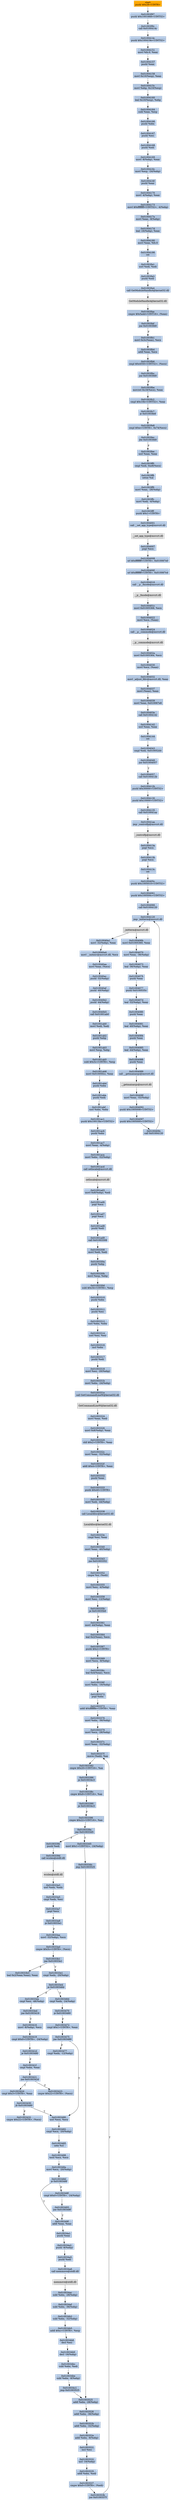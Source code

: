 digraph G {
node[shape=rectangle,style=filled,fillcolor=lightsteelblue,color=lightsteelblue]
bgcolor="transparent"
a0x01003f95pushl_0x28UINT8[label="start\npushl $0x28<UINT8>",color="lightgrey",fillcolor="orange"];
a0x01003f97pushl_0x1001668UINT32[label="0x01003f97\npushl $0x1001668<UINT32>"];
a0x01003f9ccall_0x0100414c[label="0x01003f9c\ncall 0x0100414c"];
a0x0100414cpushl_0x100419eUINT32[label="0x0100414c\npushl $0x100419e<UINT32>"];
a0x01004151movl_fs_0_eax[label="0x01004151\nmovl %fs:0, %eax"];
a0x01004157pushl_eax[label="0x01004157\npushl %eax"];
a0x01004158movl_0x10esp__eax[label="0x01004158\nmovl 0x10(%esp), %eax"];
a0x0100415cmovl_ebp_0x10esp_[label="0x0100415c\nmovl %ebp, 0x10(%esp)"];
a0x01004160leal_0x10esp__ebp[label="0x01004160\nleal 0x10(%esp), %ebp"];
a0x01004164subl_eax_esp[label="0x01004164\nsubl %eax, %esp"];
a0x01004166pushl_ebx[label="0x01004166\npushl %ebx"];
a0x01004167pushl_esi[label="0x01004167\npushl %esi"];
a0x01004168pushl_edi[label="0x01004168\npushl %edi"];
a0x01004169movl__8ebp__eax[label="0x01004169\nmovl -8(%ebp), %eax"];
a0x0100416cmovl_esp__24ebp_[label="0x0100416c\nmovl %esp, -24(%ebp)"];
a0x0100416fpushl_eax[label="0x0100416f\npushl %eax"];
a0x01004170movl__4ebp__eax[label="0x01004170\nmovl -4(%ebp), %eax"];
a0x01004173movl_0xffffffffUINT32__4ebp_[label="0x01004173\nmovl $0xffffffff<UINT32>, -4(%ebp)"];
a0x0100417amovl_eax__8ebp_[label="0x0100417a\nmovl %eax, -8(%ebp)"];
a0x0100417dleal__16ebp__eax[label="0x0100417d\nleal -16(%ebp), %eax"];
a0x01004180movl_eax_fs_0[label="0x01004180\nmovl %eax, %fs:0"];
a0x01004186ret[label="0x01004186\nret"];
a0x01003fa1xorl_edi_edi[label="0x01003fa1\nxorl %edi, %edi"];
a0x01003fa3pushl_edi[label="0x01003fa3\npushl %edi"];
a0x01003fa4call_GetModuleHandleA_kernel32_dll[label="0x01003fa4\ncall GetModuleHandleA@kernel32.dll"];
GetModuleHandleA_kernel32_dll[label="GetModuleHandleA@kernel32.dll",color="lightgrey",fillcolor="lightgrey"];
a0x01003faacmpw_0x5a4dUINT16_eax_[label="0x01003faa\ncmpw $0x5a4d<UINT16>, (%eax)"];
a0x01003fafjne_0x01003fd0[label="0x01003faf\njne 0x01003fd0"];
a0x01003fb1movl_0x3ceax__ecx[label="0x01003fb1\nmovl 0x3c(%eax), %ecx"];
a0x01003fb4addl_eax_ecx[label="0x01003fb4\naddl %eax, %ecx"];
a0x01003fb6cmpl_0x4550UINT32_ecx_[label="0x01003fb6\ncmpl $0x4550<UINT32>, (%ecx)"];
a0x01003fbcjne_0x01003fd0[label="0x01003fbc\njne 0x01003fd0"];
a0x01003fbemovzwl_0x18ecx__eax[label="0x01003fbe\nmovzwl 0x18(%ecx), %eax"];
a0x01003fc2cmpl_0x10bUINT32_eax[label="0x01003fc2\ncmpl $0x10b<UINT32>, %eax"];
a0x01003fc7je_0x01003fe8[label="0x01003fc7\nje 0x01003fe8"];
a0x01003fe8cmpl_0xeUINT8_0x74ecx_[label="0x01003fe8\ncmpl $0xe<UINT8>, 0x74(%ecx)"];
a0x01003fecjbe_0x01003fd0[label="0x01003fec\njbe 0x01003fd0"];
a0x01003feexorl_eax_eax[label="0x01003fee\nxorl %eax, %eax"];
a0x01003ff0cmpl_edi_0xe8ecx_[label="0x01003ff0\ncmpl %edi, 0xe8(%ecx)"];
a0x01003ff6setne_al[label="0x01003ff6\nsetne %al"];
a0x01003ff9movl_eax__28ebp_[label="0x01003ff9\nmovl %eax, -28(%ebp)"];
a0x01003ffcmovl_edi__4ebp_[label="0x01003ffc\nmovl %edi, -4(%ebp)"];
a0x01003fffpushl_0x1UINT8[label="0x01003fff\npushl $0x1<UINT8>"];
a0x01004001call___set_app_type_msvcrt_dll[label="0x01004001\ncall __set_app_type@msvcrt.dll"];
a__set_app_type_msvcrt_dll[label="__set_app_type@msvcrt.dll",color="lightgrey",fillcolor="lightgrey"];
a0x01004007popl_ecx[label="0x01004007\npopl %ecx"];
a0x01004008orl_0xffffffffUINT8_0x010067e0[label="0x01004008\norl $0xffffffff<UINT8>, 0x010067e0"];
a0x0100400forl_0xffffffffUINT8_0x010067e4[label="0x0100400f\norl $0xffffffff<UINT8>, 0x010067e4"];
a0x01004016call___p__fmode_msvcrt_dll[label="0x01004016\ncall __p__fmode@msvcrt.dll"];
a__p__fmode_msvcrt_dll[label="__p__fmode@msvcrt.dll",color="lightgrey",fillcolor="lightgrey"];
a0x0100401cmovl_0x01005368_ecx[label="0x0100401c\nmovl 0x01005368, %ecx"];
a0x01004022movl_ecx_eax_[label="0x01004022\nmovl %ecx, (%eax)"];
a0x01004024call___p__commode_msvcrt_dll[label="0x01004024\ncall __p__commode@msvcrt.dll"];
a__p__commode_msvcrt_dll[label="__p__commode@msvcrt.dll",color="lightgrey",fillcolor="lightgrey"];
a0x0100402amovl_0x01005364_ecx[label="0x0100402a\nmovl 0x01005364, %ecx"];
a0x01004030movl_ecx_eax_[label="0x01004030\nmovl %ecx, (%eax)"];
a0x01004032movl__adjust_fdiv_msvcrt_dll_eax[label="0x01004032\nmovl _adjust_fdiv@msvcrt.dll, %eax"];
a0x01004037movl_eax__eax[label="0x01004037\nmovl (%eax), %eax"];
a0x01004039movl_eax_0x010067e8[label="0x01004039\nmovl %eax, 0x010067e8"];
a0x0100403ecall_0x01004142[label="0x0100403e\ncall 0x01004142"];
a0x01004142xorl_eax_eax[label="0x01004142\nxorl %eax, %eax"];
a0x01004144ret[label="0x01004144\nret"];
a0x01004043cmpl_edi_0x010052d4[label="0x01004043\ncmpl %edi, 0x010052d4"];
a0x01004049jne_0x01004057[label="0x01004049\njne 0x01004057"];
a0x01004057call_0x0100412b[label="0x01004057\ncall 0x0100412b"];
a0x0100412bpushl_0x30000UINT32[label="0x0100412b\npushl $0x30000<UINT32>"];
a0x01004130pushl_0x10000UINT32[label="0x01004130\npushl $0x10000<UINT32>"];
a0x01004135call_0x010041aa[label="0x01004135\ncall 0x010041aa"];
a0x010041aajmp__controlfp_msvcrt_dll[label="0x010041aa\njmp _controlfp@msvcrt.dll"];
a_controlfp_msvcrt_dll[label="_controlfp@msvcrt.dll",color="lightgrey",fillcolor="lightgrey"];
a0x0100413apopl_ecx[label="0x0100413a\npopl %ecx"];
a0x0100413bpopl_ecx[label="0x0100413b\npopl %ecx"];
a0x0100413cret[label="0x0100413c\nret"];
a0x0100405cpushl_0x1005010UINT32[label="0x0100405c\npushl $0x1005010<UINT32>"];
a0x01004061pushl_0x100500cUINT32[label="0x01004061\npushl $0x100500c<UINT32>"];
a0x01004066call_0x01004120[label="0x01004066\ncall 0x01004120"];
a0x01004120jmp__initterm_msvcrt_dll[label="0x01004120\njmp _initterm@msvcrt.dll"];
a_initterm_msvcrt_dll[label="_initterm@msvcrt.dll",color="lightgrey",fillcolor="lightgrey"];
a0x0100406bmovl_0x01005360_eax[label="0x0100406b\nmovl 0x01005360, %eax"];
a0x01004070movl_eax__36ebp_[label="0x01004070\nmovl %eax, -36(%ebp)"];
a0x01004073leal__36ebp__eax[label="0x01004073\nleal -36(%ebp), %eax"];
a0x01004076pushl_eax[label="0x01004076\npushl %eax"];
a0x01004077pushl_0x0100535c[label="0x01004077\npushl 0x0100535c"];
a0x0100407dleal__32ebp__eax[label="0x0100407d\nleal -32(%ebp), %eax"];
a0x01004080pushl_eax[label="0x01004080\npushl %eax"];
a0x01004081leal__40ebp__eax[label="0x01004081\nleal -40(%ebp), %eax"];
a0x01004084pushl_eax[label="0x01004084\npushl %eax"];
a0x01004085leal__44ebp__eax[label="0x01004085\nleal -44(%ebp), %eax"];
a0x01004088pushl_eax[label="0x01004088\npushl %eax"];
a0x01004089call___getmainargs_msvcrt_dll[label="0x01004089\ncall __getmainargs@msvcrt.dll"];
a__getmainargs_msvcrt_dll[label="__getmainargs@msvcrt.dll",color="lightgrey",fillcolor="lightgrey"];
a0x0100408fmovl_eax__52ebp_[label="0x0100408f\nmovl %eax, -52(%ebp)"];
a0x01004092pushl_0x1005008UINT32[label="0x01004092\npushl $0x1005008<UINT32>"];
a0x01004097pushl_0x1005000UINT32[label="0x01004097\npushl $0x1005000<UINT32>"];
a0x0100409ccall_0x01004120[label="0x0100409c\ncall 0x01004120"];
a0x010040a1movl__32ebp__eax[label="0x010040a1\nmovl -32(%ebp), %eax"];
a0x010040a4movl___initenv_msvcrt_dll_ecx[label="0x010040a4\nmovl __initenv@msvcrt.dll, %ecx"];
a0x010040aamovl_eax_ecx_[label="0x010040aa\nmovl %eax, (%ecx)"];
a0x010040acpushl__32ebp_[label="0x010040ac\npushl -32(%ebp)"];
a0x010040afpushl__40ebp_[label="0x010040af\npushl -40(%ebp)"];
a0x010040b2pushl__44ebp_[label="0x010040b2\npushl -44(%ebp)"];
a0x010040b5call_0x01001ab0[label="0x010040b5\ncall 0x01001ab0"];
a0x01001ab0movl_edi_edi[label="0x01001ab0\nmovl %edi, %edi"];
a0x01001ab2pushl_ebp[label="0x01001ab2\npushl %ebp"];
a0x01001ab3movl_esp_ebp[label="0x01001ab3\nmovl %esp, %ebp"];
a0x01001ab5subl_0x3cUINT8_esp[label="0x01001ab5\nsubl $0x3c<UINT8>, %esp"];
a0x01001ab8movl_0x010050cc_eax[label="0x01001ab8\nmovl 0x010050cc, %eax"];
a0x01001abdpushl_ebx[label="0x01001abd\npushl %ebx"];
a0x01001abepushl_edi[label="0x01001abe\npushl %edi"];
a0x01001abfxorl_ebx_ebx[label="0x01001abf\nxorl %ebx, %ebx"];
a0x01001ac1pushl_0x10013bcUINT32[label="0x01001ac1\npushl $0x10013bc<UINT32>"];
a0x01001ac6pushl_ebx[label="0x01001ac6\npushl %ebx"];
a0x01001ac7movl_eax__4ebp_[label="0x01001ac7\nmovl %eax, -4(%ebp)"];
a0x01001acamovl_ebx__52ebp_[label="0x01001aca\nmovl %ebx, -52(%ebp)"];
a0x01001acdcall_setlocale_msvcrt_dll[label="0x01001acd\ncall setlocale@msvcrt.dll"];
setlocale_msvcrt_dll[label="setlocale@msvcrt.dll",color="lightgrey",fillcolor="lightgrey"];
a0x01001ad3movl_0x8ebp__edi[label="0x01001ad3\nmovl 0x8(%ebp), %edi"];
a0x01001ad6popl_ecx[label="0x01001ad6\npopl %ecx"];
a0x01001ad7popl_ecx[label="0x01001ad7\npopl %ecx"];
a0x01001ad8pushl_edi[label="0x01001ad8\npushl %edi"];
a0x01001ad9call_0x01003308[label="0x01001ad9\ncall 0x01003308"];
a0x01003308movl_edi_edi[label="0x01003308\nmovl %edi, %edi"];
a0x0100330apushl_ebp[label="0x0100330a\npushl %ebp"];
a0x0100330bmovl_esp_ebp[label="0x0100330b\nmovl %esp, %ebp"];
a0x0100330dsubl_0x34UINT8_esp[label="0x0100330d\nsubl $0x34<UINT8>, %esp"];
a0x01003310pushl_ebx[label="0x01003310\npushl %ebx"];
a0x01003311pushl_esi[label="0x01003311\npushl %esi"];
a0x01003312xorl_ebx_ebx[label="0x01003312\nxorl %ebx, %ebx"];
a0x01003314xorl_esi_esi[label="0x01003314\nxorl %esi, %esi"];
a0x01003316incl_ebx[label="0x01003316\nincl %ebx"];
a0x01003317pushl_edi[label="0x01003317\npushl %edi"];
a0x01003318movl_esi__20ebp_[label="0x01003318\nmovl %esi, -20(%ebp)"];
a0x0100331bmovl_ebx__24ebp_[label="0x0100331b\nmovl %ebx, -24(%ebp)"];
a0x0100331ecall_GetCommandLineW_kernel32_dll[label="0x0100331e\ncall GetCommandLineW@kernel32.dll"];
GetCommandLineW_kernel32_dll[label="GetCommandLineW@kernel32.dll",color="lightgrey",fillcolor="lightgrey"];
a0x01003324movl_eax_edi[label="0x01003324\nmovl %eax, %edi"];
a0x01003326movl_0x8ebp__eax[label="0x01003326\nmovl 0x8(%ebp), %eax"];
a0x01003329shll_0x2UINT8_eax[label="0x01003329\nshll $0x2<UINT8>, %eax"];
a0x0100332cmovl_eax__52ebp_[label="0x0100332c\nmovl %eax, -52(%ebp)"];
a0x0100332faddl_0x4UINT8_eax[label="0x0100332f\naddl $0x4<UINT8>, %eax"];
a0x01003332pushl_eax[label="0x01003332\npushl %eax"];
a0x01003333pushl_0x40UINT8[label="0x01003333\npushl $0x40<UINT8>"];
a0x01003335movl_edi__44ebp_[label="0x01003335\nmovl %edi, -44(%ebp)"];
a0x01003338call_LocalAlloc_kernel32_dll[label="0x01003338\ncall LocalAlloc@kernel32.dll"];
LocalAlloc_kernel32_dll[label="LocalAlloc@kernel32.dll",color="lightgrey",fillcolor="lightgrey"];
a0x0100333ecmpl_esi_eax[label="0x0100333e\ncmpl %esi, %eax"];
a0x01003340movl_eax__40ebp_[label="0x01003340\nmovl %eax, -40(%ebp)"];
a0x01003343jne_0x01003352[label="0x01003343\njne 0x01003352"];
a0x01003352cmpw_si_edi_[label="0x01003352\ncmpw %si, (%edi)"];
a0x01003355movl_esi__4ebp_[label="0x01003355\nmovl %esi, -4(%ebp)"];
a0x01003358movl_esi__12ebp_[label="0x01003358\nmovl %esi, -12(%ebp)"];
a0x0100335bje_0x010035b0[label="0x0100335b\nje 0x010035b0"];
a0x01003361movl__44ebp__eax[label="0x01003361\nmovl -44(%ebp), %eax"];
a0x01003364leal_0x2eax__ecx[label="0x01003364\nleal 0x2(%eax), %ecx"];
a0x01003367pushl_0x2UINT8[label="0x01003367\npushl $0x2<UINT8>"];
a0x01003369movl_ecx__8ebp_[label="0x01003369\nmovl %ecx, -8(%ebp)"];
a0x0100336cleal_0x4eax__ecx[label="0x0100336c\nleal 0x4(%eax), %ecx"];
a0x0100336fmovl_ebx__16ebp_[label="0x0100336f\nmovl %ebx, -16(%ebp)"];
a0x01003372popl_ebx[label="0x01003372\npopl %ebx"];
a0x01003373addl_0xfffffffeUINT8_eax[label="0x01003373\naddl $0xfffffffe<UINT8>, %eax"];
a0x01003376movl_ebx__36ebp_[label="0x01003376\nmovl %ebx, -36(%ebp)"];
a0x01003379movl_ecx__28ebp_[label="0x01003379\nmovl %ecx, -28(%ebp)"];
a0x0100337cmovl_eax__32ebp_[label="0x0100337c\nmovl %eax, -32(%ebp)"];
a0x0100337fmovw_edi__ax[label="0x0100337f\nmovw (%edi), %ax"];
a0x01003382cmpw_0x20UINT16_ax[label="0x01003382\ncmpw $0x20<UINT16>, %ax"];
a0x01003386je_0x010034c3[label="0x01003386\nje 0x010034c3"];
a0x0100338ccmpw_0x9UINT16_ax[label="0x0100338c\ncmpw $0x9<UINT16>, %ax"];
a0x01003390je_0x010034c3[label="0x01003390\nje 0x010034c3"];
a0x01003396cmpw_0x22UINT16_ax[label="0x01003396\ncmpw $0x22<UINT16>, %ax"];
a0x0100339ajne_0x010033d5[label="0x0100339a\njne 0x010033d5"];
a0x010033d5movl_0x1UINT32__24ebp_[label="0x010033d5\nmovl $0x1<UINT32>, -24(%ebp)"];
a0x010033dcjmp_0x01003525[label="0x010033dc\njmp 0x01003525"];
a0x01003525addl_ebx__28ebp_[label="0x01003525\naddl %ebx, -28(%ebp)"];
a0x01003528addl_ebx__36ebp_[label="0x01003528\naddl %ebx, -36(%ebp)"];
a0x0100352baddl_ebx__32ebp_[label="0x0100352b\naddl %ebx, -32(%ebp)"];
a0x0100352eaddl_ebx__8ebp_[label="0x0100352e\naddl %ebx, -8(%ebp)"];
a0x01003531incl_esi[label="0x01003531\nincl %esi"];
a0x01003532incl__16ebp_[label="0x01003532\nincl -16(%ebp)"];
a0x01003535addl_ebx_edi[label="0x01003535\naddl %ebx, %edi"];
a0x01003537cmpw_0x0UINT8_edi_[label="0x01003537\ncmpw $0x0<UINT8>, (%edi)"];
a0x0100353bjne_0x0100337f[label="0x0100353b\njne 0x0100337f"];
a0x0100339cpushl_edi[label="0x0100339c\npushl %edi"];
a0x0100339dcall_wcslen_ntdll_dll[label="0x0100339d\ncall wcslen@ntdll.dll"];
wcslen_ntdll_dll[label="wcslen@ntdll.dll",color="lightgrey",fillcolor="lightgrey"];
a0x010033a3xorl_edx_edx[label="0x010033a3\nxorl %edx, %edx"];
a0x010033a5cmpl_edx_esi[label="0x010033a5\ncmpl %edx, %esi"];
a0x010033a7popl_ecx[label="0x010033a7\npopl %ecx"];
a0x010033a8je_0x010033e1[label="0x010033a8\nje 0x010033e1"];
a0x010033aamovl__32ebp__ecx[label="0x010033aa\nmovl -32(%ebp), %ecx"];
a0x010033adcmpw_0x5cUINT8_ecx_[label="0x010033ad\ncmpw $0x5c<UINT8>, (%ecx)"];
a0x010033b1jne_0x010033e1[label="0x010033b1\njne 0x010033e1"];
a0x010033e1cmpl_edx__20ebp_[label="0x010033e1\ncmpl %edx, -20(%ebp)"];
a0x010033e4je_0x0100346d[label="0x010033e4\nje 0x0100346d"];
a0x0100346dcmpl_edx__24ebp_[label="0x0100346d\ncmpl %edx, -24(%ebp)"];
a0x01003470je_0x01003480[label="0x01003470\nje 0x01003480"];
a0x01003472cmpl_0x1UINT8_eax[label="0x01003472\ncmpl $0x1<UINT8>, %eax"];
a0x01003475jne_0x01003480[label="0x01003475\njne 0x01003480"];
a0x01003477cmpl_edx__12ebp_[label="0x01003477\ncmpl %edx, -12(%ebp)"];
a0x01003480xorl_ecx_ecx[label="0x01003480\nxorl %ecx, %ecx"];
a0x01003482cmpl_ecx__20ebp_[label="0x01003482\ncmpl %ecx, -20(%ebp)"];
a0x01003485sete_cl[label="0x01003485\nsete %cl"];
a0x01003488testl_ecx_ecx[label="0x01003488\ntestl %ecx, %ecx"];
a0x0100348amovl_ecx__20ebp_[label="0x0100348a\nmovl %ecx, -20(%ebp)"];
a0x0100348dje_0x0100349f[label="0x0100348d\nje 0x0100349f"];
a0x0100348fcmpl_0x0UINT8__24ebp_[label="0x0100348f\ncmpl $0x0<UINT8>, -24(%ebp)"];
a0x01003493jne_0x0100349f[label="0x01003493\njne 0x0100349f"];
a0x0100349faddl_eax_eax[label="0x0100349f\naddl %eax, %eax"];
a0x010034a1pushl_eax[label="0x010034a1\npushl %eax"];
a0x010034a2pushl__8ebp_[label="0x010034a2\npushl -8(%ebp)"];
a0x010034a5pushl_edi[label="0x010034a5\npushl %edi"];
a0x010034a6call_memmove_ntdll_dll[label="0x010034a6\ncall memmove@ntdll.dll"];
memmove_ntdll_dll[label="memmove@ntdll.dll",color="lightgrey",fillcolor="lightgrey"];
a0x010034acsubl_ebx__28ebp_[label="0x010034ac\nsubl %ebx, -28(%ebp)"];
a0x010034afsubl_ebx__36ebp_[label="0x010034af\nsubl %ebx, -36(%ebp)"];
a0x010034b2subl_ebx__32ebp_[label="0x010034b2\nsubl %ebx, -32(%ebp)"];
a0x010034b5addl_0xcUINT8_esp[label="0x010034b5\naddl $0xc<UINT8>, %esp"];
a0x010034b8decl_esi[label="0x010034b8\ndecl %esi"];
a0x010034b9decl__16ebp_[label="0x010034b9\ndecl -16(%ebp)"];
a0x010034bcsubl_ebx_edi[label="0x010034bc\nsubl %ebx, %edi"];
a0x010034besubl_ebx__8ebp_[label="0x010034be\nsubl %ebx, -8(%ebp)"];
a0x010034c1jmp_0x01003525[label="0x010034c1\njmp 0x01003525"];
a0x010033eacmpl_esi__48ebp_[label="0x010033ea\ncmpl %esi, -48(%ebp)"];
a0x010033edjne_0x01003416[label="0x010033ed\njne 0x01003416"];
a0x01003416movl__8ebp__ecx[label="0x01003416\nmovl -8(%ebp), %ecx"];
a0x01003419cmpl_0x0UINT8__24ebp_[label="0x01003419\ncmpl $0x0<UINT8>, -24(%ebp)"];
a0x0100341dje_0x01003480[label="0x0100341d\nje 0x01003480"];
a0x0100341fcmpl_ebx_eax[label="0x0100341f\ncmpl %ebx, %eax"];
a0x01003421jne_0x0100342d[label="0x01003421\njne 0x0100342d"];
a0x01003423cmpw_0x22UINT8_ecx_[label="0x01003423\ncmpw $0x22<UINT8>, (%ecx)"];
a0x0100342dcmpl_0x3UINT8_eax[label="0x0100342d\ncmpl $0x3<UINT8>, %eax"];
a0x01003430jb_0x01003480[label="0x01003430\njb 0x01003480"];
a0x01003432cmpw_0x22UINT8_ecx_[label="0x01003432\ncmpw $0x22<UINT8>, (%ecx)"];
a0x010033b3leal_0x2eaxeax__eax[label="0x010033b3\nleal 0x2(%eax,%eax), %eax"];
a0x01003f95pushl_0x28UINT8 -> a0x01003f97pushl_0x1001668UINT32 [color="#000000"];
a0x01003f97pushl_0x1001668UINT32 -> a0x01003f9ccall_0x0100414c [color="#000000"];
a0x01003f9ccall_0x0100414c -> a0x0100414cpushl_0x100419eUINT32 [color="#000000"];
a0x0100414cpushl_0x100419eUINT32 -> a0x01004151movl_fs_0_eax [color="#000000"];
a0x01004151movl_fs_0_eax -> a0x01004157pushl_eax [color="#000000"];
a0x01004157pushl_eax -> a0x01004158movl_0x10esp__eax [color="#000000"];
a0x01004158movl_0x10esp__eax -> a0x0100415cmovl_ebp_0x10esp_ [color="#000000"];
a0x0100415cmovl_ebp_0x10esp_ -> a0x01004160leal_0x10esp__ebp [color="#000000"];
a0x01004160leal_0x10esp__ebp -> a0x01004164subl_eax_esp [color="#000000"];
a0x01004164subl_eax_esp -> a0x01004166pushl_ebx [color="#000000"];
a0x01004166pushl_ebx -> a0x01004167pushl_esi [color="#000000"];
a0x01004167pushl_esi -> a0x01004168pushl_edi [color="#000000"];
a0x01004168pushl_edi -> a0x01004169movl__8ebp__eax [color="#000000"];
a0x01004169movl__8ebp__eax -> a0x0100416cmovl_esp__24ebp_ [color="#000000"];
a0x0100416cmovl_esp__24ebp_ -> a0x0100416fpushl_eax [color="#000000"];
a0x0100416fpushl_eax -> a0x01004170movl__4ebp__eax [color="#000000"];
a0x01004170movl__4ebp__eax -> a0x01004173movl_0xffffffffUINT32__4ebp_ [color="#000000"];
a0x01004173movl_0xffffffffUINT32__4ebp_ -> a0x0100417amovl_eax__8ebp_ [color="#000000"];
a0x0100417amovl_eax__8ebp_ -> a0x0100417dleal__16ebp__eax [color="#000000"];
a0x0100417dleal__16ebp__eax -> a0x01004180movl_eax_fs_0 [color="#000000"];
a0x01004180movl_eax_fs_0 -> a0x01004186ret [color="#000000"];
a0x01004186ret -> a0x01003fa1xorl_edi_edi [color="#000000"];
a0x01003fa1xorl_edi_edi -> a0x01003fa3pushl_edi [color="#000000"];
a0x01003fa3pushl_edi -> a0x01003fa4call_GetModuleHandleA_kernel32_dll [color="#000000"];
a0x01003fa4call_GetModuleHandleA_kernel32_dll -> GetModuleHandleA_kernel32_dll [color="#000000"];
GetModuleHandleA_kernel32_dll -> a0x01003faacmpw_0x5a4dUINT16_eax_ [color="#000000"];
a0x01003faacmpw_0x5a4dUINT16_eax_ -> a0x01003fafjne_0x01003fd0 [color="#000000"];
a0x01003fafjne_0x01003fd0 -> a0x01003fb1movl_0x3ceax__ecx [color="#000000",label="F"];
a0x01003fb1movl_0x3ceax__ecx -> a0x01003fb4addl_eax_ecx [color="#000000"];
a0x01003fb4addl_eax_ecx -> a0x01003fb6cmpl_0x4550UINT32_ecx_ [color="#000000"];
a0x01003fb6cmpl_0x4550UINT32_ecx_ -> a0x01003fbcjne_0x01003fd0 [color="#000000"];
a0x01003fbcjne_0x01003fd0 -> a0x01003fbemovzwl_0x18ecx__eax [color="#000000",label="F"];
a0x01003fbemovzwl_0x18ecx__eax -> a0x01003fc2cmpl_0x10bUINT32_eax [color="#000000"];
a0x01003fc2cmpl_0x10bUINT32_eax -> a0x01003fc7je_0x01003fe8 [color="#000000"];
a0x01003fc7je_0x01003fe8 -> a0x01003fe8cmpl_0xeUINT8_0x74ecx_ [color="#000000",label="T"];
a0x01003fe8cmpl_0xeUINT8_0x74ecx_ -> a0x01003fecjbe_0x01003fd0 [color="#000000"];
a0x01003fecjbe_0x01003fd0 -> a0x01003feexorl_eax_eax [color="#000000",label="F"];
a0x01003feexorl_eax_eax -> a0x01003ff0cmpl_edi_0xe8ecx_ [color="#000000"];
a0x01003ff0cmpl_edi_0xe8ecx_ -> a0x01003ff6setne_al [color="#000000"];
a0x01003ff6setne_al -> a0x01003ff9movl_eax__28ebp_ [color="#000000"];
a0x01003ff9movl_eax__28ebp_ -> a0x01003ffcmovl_edi__4ebp_ [color="#000000"];
a0x01003ffcmovl_edi__4ebp_ -> a0x01003fffpushl_0x1UINT8 [color="#000000"];
a0x01003fffpushl_0x1UINT8 -> a0x01004001call___set_app_type_msvcrt_dll [color="#000000"];
a0x01004001call___set_app_type_msvcrt_dll -> a__set_app_type_msvcrt_dll [color="#000000"];
a__set_app_type_msvcrt_dll -> a0x01004007popl_ecx [color="#000000"];
a0x01004007popl_ecx -> a0x01004008orl_0xffffffffUINT8_0x010067e0 [color="#000000"];
a0x01004008orl_0xffffffffUINT8_0x010067e0 -> a0x0100400forl_0xffffffffUINT8_0x010067e4 [color="#000000"];
a0x0100400forl_0xffffffffUINT8_0x010067e4 -> a0x01004016call___p__fmode_msvcrt_dll [color="#000000"];
a0x01004016call___p__fmode_msvcrt_dll -> a__p__fmode_msvcrt_dll [color="#000000"];
a__p__fmode_msvcrt_dll -> a0x0100401cmovl_0x01005368_ecx [color="#000000"];
a0x0100401cmovl_0x01005368_ecx -> a0x01004022movl_ecx_eax_ [color="#000000"];
a0x01004022movl_ecx_eax_ -> a0x01004024call___p__commode_msvcrt_dll [color="#000000"];
a0x01004024call___p__commode_msvcrt_dll -> a__p__commode_msvcrt_dll [color="#000000"];
a__p__commode_msvcrt_dll -> a0x0100402amovl_0x01005364_ecx [color="#000000"];
a0x0100402amovl_0x01005364_ecx -> a0x01004030movl_ecx_eax_ [color="#000000"];
a0x01004030movl_ecx_eax_ -> a0x01004032movl__adjust_fdiv_msvcrt_dll_eax [color="#000000"];
a0x01004032movl__adjust_fdiv_msvcrt_dll_eax -> a0x01004037movl_eax__eax [color="#000000"];
a0x01004037movl_eax__eax -> a0x01004039movl_eax_0x010067e8 [color="#000000"];
a0x01004039movl_eax_0x010067e8 -> a0x0100403ecall_0x01004142 [color="#000000"];
a0x0100403ecall_0x01004142 -> a0x01004142xorl_eax_eax [color="#000000"];
a0x01004142xorl_eax_eax -> a0x01004144ret [color="#000000"];
a0x01004144ret -> a0x01004043cmpl_edi_0x010052d4 [color="#000000"];
a0x01004043cmpl_edi_0x010052d4 -> a0x01004049jne_0x01004057 [color="#000000"];
a0x01004049jne_0x01004057 -> a0x01004057call_0x0100412b [color="#000000",label="T"];
a0x01004057call_0x0100412b -> a0x0100412bpushl_0x30000UINT32 [color="#000000"];
a0x0100412bpushl_0x30000UINT32 -> a0x01004130pushl_0x10000UINT32 [color="#000000"];
a0x01004130pushl_0x10000UINT32 -> a0x01004135call_0x010041aa [color="#000000"];
a0x01004135call_0x010041aa -> a0x010041aajmp__controlfp_msvcrt_dll [color="#000000"];
a0x010041aajmp__controlfp_msvcrt_dll -> a_controlfp_msvcrt_dll [color="#000000"];
a_controlfp_msvcrt_dll -> a0x0100413apopl_ecx [color="#000000"];
a0x0100413apopl_ecx -> a0x0100413bpopl_ecx [color="#000000"];
a0x0100413bpopl_ecx -> a0x0100413cret [color="#000000"];
a0x0100413cret -> a0x0100405cpushl_0x1005010UINT32 [color="#000000"];
a0x0100405cpushl_0x1005010UINT32 -> a0x01004061pushl_0x100500cUINT32 [color="#000000"];
a0x01004061pushl_0x100500cUINT32 -> a0x01004066call_0x01004120 [color="#000000"];
a0x01004066call_0x01004120 -> a0x01004120jmp__initterm_msvcrt_dll [color="#000000"];
a0x01004120jmp__initterm_msvcrt_dll -> a_initterm_msvcrt_dll [color="#000000"];
a_initterm_msvcrt_dll -> a0x0100406bmovl_0x01005360_eax [color="#000000"];
a0x0100406bmovl_0x01005360_eax -> a0x01004070movl_eax__36ebp_ [color="#000000"];
a0x01004070movl_eax__36ebp_ -> a0x01004073leal__36ebp__eax [color="#000000"];
a0x01004073leal__36ebp__eax -> a0x01004076pushl_eax [color="#000000"];
a0x01004076pushl_eax -> a0x01004077pushl_0x0100535c [color="#000000"];
a0x01004077pushl_0x0100535c -> a0x0100407dleal__32ebp__eax [color="#000000"];
a0x0100407dleal__32ebp__eax -> a0x01004080pushl_eax [color="#000000"];
a0x01004080pushl_eax -> a0x01004081leal__40ebp__eax [color="#000000"];
a0x01004081leal__40ebp__eax -> a0x01004084pushl_eax [color="#000000"];
a0x01004084pushl_eax -> a0x01004085leal__44ebp__eax [color="#000000"];
a0x01004085leal__44ebp__eax -> a0x01004088pushl_eax [color="#000000"];
a0x01004088pushl_eax -> a0x01004089call___getmainargs_msvcrt_dll [color="#000000"];
a0x01004089call___getmainargs_msvcrt_dll -> a__getmainargs_msvcrt_dll [color="#000000"];
a__getmainargs_msvcrt_dll -> a0x0100408fmovl_eax__52ebp_ [color="#000000"];
a0x0100408fmovl_eax__52ebp_ -> a0x01004092pushl_0x1005008UINT32 [color="#000000"];
a0x01004092pushl_0x1005008UINT32 -> a0x01004097pushl_0x1005000UINT32 [color="#000000"];
a0x01004097pushl_0x1005000UINT32 -> a0x0100409ccall_0x01004120 [color="#000000"];
a0x0100409ccall_0x01004120 -> a0x01004120jmp__initterm_msvcrt_dll [color="#000000"];
a_initterm_msvcrt_dll -> a0x010040a1movl__32ebp__eax [color="#000000"];
a0x010040a1movl__32ebp__eax -> a0x010040a4movl___initenv_msvcrt_dll_ecx [color="#000000"];
a0x010040a4movl___initenv_msvcrt_dll_ecx -> a0x010040aamovl_eax_ecx_ [color="#000000"];
a0x010040aamovl_eax_ecx_ -> a0x010040acpushl__32ebp_ [color="#000000"];
a0x010040acpushl__32ebp_ -> a0x010040afpushl__40ebp_ [color="#000000"];
a0x010040afpushl__40ebp_ -> a0x010040b2pushl__44ebp_ [color="#000000"];
a0x010040b2pushl__44ebp_ -> a0x010040b5call_0x01001ab0 [color="#000000"];
a0x010040b5call_0x01001ab0 -> a0x01001ab0movl_edi_edi [color="#000000"];
a0x01001ab0movl_edi_edi -> a0x01001ab2pushl_ebp [color="#000000"];
a0x01001ab2pushl_ebp -> a0x01001ab3movl_esp_ebp [color="#000000"];
a0x01001ab3movl_esp_ebp -> a0x01001ab5subl_0x3cUINT8_esp [color="#000000"];
a0x01001ab5subl_0x3cUINT8_esp -> a0x01001ab8movl_0x010050cc_eax [color="#000000"];
a0x01001ab8movl_0x010050cc_eax -> a0x01001abdpushl_ebx [color="#000000"];
a0x01001abdpushl_ebx -> a0x01001abepushl_edi [color="#000000"];
a0x01001abepushl_edi -> a0x01001abfxorl_ebx_ebx [color="#000000"];
a0x01001abfxorl_ebx_ebx -> a0x01001ac1pushl_0x10013bcUINT32 [color="#000000"];
a0x01001ac1pushl_0x10013bcUINT32 -> a0x01001ac6pushl_ebx [color="#000000"];
a0x01001ac6pushl_ebx -> a0x01001ac7movl_eax__4ebp_ [color="#000000"];
a0x01001ac7movl_eax__4ebp_ -> a0x01001acamovl_ebx__52ebp_ [color="#000000"];
a0x01001acamovl_ebx__52ebp_ -> a0x01001acdcall_setlocale_msvcrt_dll [color="#000000"];
a0x01001acdcall_setlocale_msvcrt_dll -> setlocale_msvcrt_dll [color="#000000"];
setlocale_msvcrt_dll -> a0x01001ad3movl_0x8ebp__edi [color="#000000"];
a0x01001ad3movl_0x8ebp__edi -> a0x01001ad6popl_ecx [color="#000000"];
a0x01001ad6popl_ecx -> a0x01001ad7popl_ecx [color="#000000"];
a0x01001ad7popl_ecx -> a0x01001ad8pushl_edi [color="#000000"];
a0x01001ad8pushl_edi -> a0x01001ad9call_0x01003308 [color="#000000"];
a0x01001ad9call_0x01003308 -> a0x01003308movl_edi_edi [color="#000000"];
a0x01003308movl_edi_edi -> a0x0100330apushl_ebp [color="#000000"];
a0x0100330apushl_ebp -> a0x0100330bmovl_esp_ebp [color="#000000"];
a0x0100330bmovl_esp_ebp -> a0x0100330dsubl_0x34UINT8_esp [color="#000000"];
a0x0100330dsubl_0x34UINT8_esp -> a0x01003310pushl_ebx [color="#000000"];
a0x01003310pushl_ebx -> a0x01003311pushl_esi [color="#000000"];
a0x01003311pushl_esi -> a0x01003312xorl_ebx_ebx [color="#000000"];
a0x01003312xorl_ebx_ebx -> a0x01003314xorl_esi_esi [color="#000000"];
a0x01003314xorl_esi_esi -> a0x01003316incl_ebx [color="#000000"];
a0x01003316incl_ebx -> a0x01003317pushl_edi [color="#000000"];
a0x01003317pushl_edi -> a0x01003318movl_esi__20ebp_ [color="#000000"];
a0x01003318movl_esi__20ebp_ -> a0x0100331bmovl_ebx__24ebp_ [color="#000000"];
a0x0100331bmovl_ebx__24ebp_ -> a0x0100331ecall_GetCommandLineW_kernel32_dll [color="#000000"];
a0x0100331ecall_GetCommandLineW_kernel32_dll -> GetCommandLineW_kernel32_dll [color="#000000"];
GetCommandLineW_kernel32_dll -> a0x01003324movl_eax_edi [color="#000000"];
a0x01003324movl_eax_edi -> a0x01003326movl_0x8ebp__eax [color="#000000"];
a0x01003326movl_0x8ebp__eax -> a0x01003329shll_0x2UINT8_eax [color="#000000"];
a0x01003329shll_0x2UINT8_eax -> a0x0100332cmovl_eax__52ebp_ [color="#000000"];
a0x0100332cmovl_eax__52ebp_ -> a0x0100332faddl_0x4UINT8_eax [color="#000000"];
a0x0100332faddl_0x4UINT8_eax -> a0x01003332pushl_eax [color="#000000"];
a0x01003332pushl_eax -> a0x01003333pushl_0x40UINT8 [color="#000000"];
a0x01003333pushl_0x40UINT8 -> a0x01003335movl_edi__44ebp_ [color="#000000"];
a0x01003335movl_edi__44ebp_ -> a0x01003338call_LocalAlloc_kernel32_dll [color="#000000"];
a0x01003338call_LocalAlloc_kernel32_dll -> LocalAlloc_kernel32_dll [color="#000000"];
LocalAlloc_kernel32_dll -> a0x0100333ecmpl_esi_eax [color="#000000"];
a0x0100333ecmpl_esi_eax -> a0x01003340movl_eax__40ebp_ [color="#000000"];
a0x01003340movl_eax__40ebp_ -> a0x01003343jne_0x01003352 [color="#000000"];
a0x01003343jne_0x01003352 -> a0x01003352cmpw_si_edi_ [color="#000000",label="T"];
a0x01003352cmpw_si_edi_ -> a0x01003355movl_esi__4ebp_ [color="#000000"];
a0x01003355movl_esi__4ebp_ -> a0x01003358movl_esi__12ebp_ [color="#000000"];
a0x01003358movl_esi__12ebp_ -> a0x0100335bje_0x010035b0 [color="#000000"];
a0x0100335bje_0x010035b0 -> a0x01003361movl__44ebp__eax [color="#000000",label="F"];
a0x01003361movl__44ebp__eax -> a0x01003364leal_0x2eax__ecx [color="#000000"];
a0x01003364leal_0x2eax__ecx -> a0x01003367pushl_0x2UINT8 [color="#000000"];
a0x01003367pushl_0x2UINT8 -> a0x01003369movl_ecx__8ebp_ [color="#000000"];
a0x01003369movl_ecx__8ebp_ -> a0x0100336cleal_0x4eax__ecx [color="#000000"];
a0x0100336cleal_0x4eax__ecx -> a0x0100336fmovl_ebx__16ebp_ [color="#000000"];
a0x0100336fmovl_ebx__16ebp_ -> a0x01003372popl_ebx [color="#000000"];
a0x01003372popl_ebx -> a0x01003373addl_0xfffffffeUINT8_eax [color="#000000"];
a0x01003373addl_0xfffffffeUINT8_eax -> a0x01003376movl_ebx__36ebp_ [color="#000000"];
a0x01003376movl_ebx__36ebp_ -> a0x01003379movl_ecx__28ebp_ [color="#000000"];
a0x01003379movl_ecx__28ebp_ -> a0x0100337cmovl_eax__32ebp_ [color="#000000"];
a0x0100337cmovl_eax__32ebp_ -> a0x0100337fmovw_edi__ax [color="#000000"];
a0x0100337fmovw_edi__ax -> a0x01003382cmpw_0x20UINT16_ax [color="#000000"];
a0x01003382cmpw_0x20UINT16_ax -> a0x01003386je_0x010034c3 [color="#000000"];
a0x01003386je_0x010034c3 -> a0x0100338ccmpw_0x9UINT16_ax [color="#000000",label="F"];
a0x0100338ccmpw_0x9UINT16_ax -> a0x01003390je_0x010034c3 [color="#000000"];
a0x01003390je_0x010034c3 -> a0x01003396cmpw_0x22UINT16_ax [color="#000000",label="F"];
a0x01003396cmpw_0x22UINT16_ax -> a0x0100339ajne_0x010033d5 [color="#000000"];
a0x0100339ajne_0x010033d5 -> a0x010033d5movl_0x1UINT32__24ebp_ [color="#000000",label="T"];
a0x010033d5movl_0x1UINT32__24ebp_ -> a0x010033dcjmp_0x01003525 [color="#000000"];
a0x010033dcjmp_0x01003525 -> a0x01003525addl_ebx__28ebp_ [color="#000000"];
a0x01003525addl_ebx__28ebp_ -> a0x01003528addl_ebx__36ebp_ [color="#000000"];
a0x01003528addl_ebx__36ebp_ -> a0x0100352baddl_ebx__32ebp_ [color="#000000"];
a0x0100352baddl_ebx__32ebp_ -> a0x0100352eaddl_ebx__8ebp_ [color="#000000"];
a0x0100352eaddl_ebx__8ebp_ -> a0x01003531incl_esi [color="#000000"];
a0x01003531incl_esi -> a0x01003532incl__16ebp_ [color="#000000"];
a0x01003532incl__16ebp_ -> a0x01003535addl_ebx_edi [color="#000000"];
a0x01003535addl_ebx_edi -> a0x01003537cmpw_0x0UINT8_edi_ [color="#000000"];
a0x01003537cmpw_0x0UINT8_edi_ -> a0x0100353bjne_0x0100337f [color="#000000"];
a0x0100353bjne_0x0100337f -> a0x0100337fmovw_edi__ax [color="#000000",label="T"];
a0x0100339ajne_0x010033d5 -> a0x0100339cpushl_edi [color="#000000",label="F"];
a0x0100339cpushl_edi -> a0x0100339dcall_wcslen_ntdll_dll [color="#000000"];
a0x0100339dcall_wcslen_ntdll_dll -> wcslen_ntdll_dll [color="#000000"];
wcslen_ntdll_dll -> a0x010033a3xorl_edx_edx [color="#000000"];
a0x010033a3xorl_edx_edx -> a0x010033a5cmpl_edx_esi [color="#000000"];
a0x010033a5cmpl_edx_esi -> a0x010033a7popl_ecx [color="#000000"];
a0x010033a7popl_ecx -> a0x010033a8je_0x010033e1 [color="#000000"];
a0x010033a8je_0x010033e1 -> a0x010033aamovl__32ebp__ecx [color="#000000",label="F"];
a0x010033aamovl__32ebp__ecx -> a0x010033adcmpw_0x5cUINT8_ecx_ [color="#000000"];
a0x010033adcmpw_0x5cUINT8_ecx_ -> a0x010033b1jne_0x010033e1 [color="#000000"];
a0x010033b1jne_0x010033e1 -> a0x010033e1cmpl_edx__20ebp_ [color="#000000",label="T"];
a0x010033e1cmpl_edx__20ebp_ -> a0x010033e4je_0x0100346d [color="#000000"];
a0x010033e4je_0x0100346d -> a0x0100346dcmpl_edx__24ebp_ [color="#000000",label="T"];
a0x0100346dcmpl_edx__24ebp_ -> a0x01003470je_0x01003480 [color="#000000"];
a0x01003470je_0x01003480 -> a0x01003472cmpl_0x1UINT8_eax [color="#000000",label="F"];
a0x01003472cmpl_0x1UINT8_eax -> a0x01003475jne_0x01003480 [color="#000000"];
a0x01003475jne_0x01003480 -> a0x01003477cmpl_edx__12ebp_ [color="#000000",label="F"];
a0x01003475jne_0x01003480 -> a0x01003480xorl_ecx_ecx [color="#000000",label="T"];
a0x01003480xorl_ecx_ecx -> a0x01003482cmpl_ecx__20ebp_ [color="#000000"];
a0x01003482cmpl_ecx__20ebp_ -> a0x01003485sete_cl [color="#000000"];
a0x01003485sete_cl -> a0x01003488testl_ecx_ecx [color="#000000"];
a0x01003488testl_ecx_ecx -> a0x0100348amovl_ecx__20ebp_ [color="#000000"];
a0x0100348amovl_ecx__20ebp_ -> a0x0100348dje_0x0100349f [color="#000000"];
a0x0100348dje_0x0100349f -> a0x0100348fcmpl_0x0UINT8__24ebp_ [color="#000000",label="F"];
a0x0100348fcmpl_0x0UINT8__24ebp_ -> a0x01003493jne_0x0100349f [color="#000000"];
a0x01003493jne_0x0100349f -> a0x0100349faddl_eax_eax [color="#000000",label="T"];
a0x0100349faddl_eax_eax -> a0x010034a1pushl_eax [color="#000000"];
a0x010034a1pushl_eax -> a0x010034a2pushl__8ebp_ [color="#000000"];
a0x010034a2pushl__8ebp_ -> a0x010034a5pushl_edi [color="#000000"];
a0x010034a5pushl_edi -> a0x010034a6call_memmove_ntdll_dll [color="#000000"];
a0x010034a6call_memmove_ntdll_dll -> memmove_ntdll_dll [color="#000000"];
memmove_ntdll_dll -> a0x010034acsubl_ebx__28ebp_ [color="#000000"];
a0x010034acsubl_ebx__28ebp_ -> a0x010034afsubl_ebx__36ebp_ [color="#000000"];
a0x010034afsubl_ebx__36ebp_ -> a0x010034b2subl_ebx__32ebp_ [color="#000000"];
a0x010034b2subl_ebx__32ebp_ -> a0x010034b5addl_0xcUINT8_esp [color="#000000"];
a0x010034b5addl_0xcUINT8_esp -> a0x010034b8decl_esi [color="#000000"];
a0x010034b8decl_esi -> a0x010034b9decl__16ebp_ [color="#000000"];
a0x010034b9decl__16ebp_ -> a0x010034bcsubl_ebx_edi [color="#000000"];
a0x010034bcsubl_ebx_edi -> a0x010034besubl_ebx__8ebp_ [color="#000000"];
a0x010034besubl_ebx__8ebp_ -> a0x010034c1jmp_0x01003525 [color="#000000"];
a0x010034c1jmp_0x01003525 -> a0x01003525addl_ebx__28ebp_ [color="#000000"];
a0x010033e4je_0x0100346d -> a0x010033eacmpl_esi__48ebp_ [color="#000000",label="F"];
a0x010033eacmpl_esi__48ebp_ -> a0x010033edjne_0x01003416 [color="#000000"];
a0x010033edjne_0x01003416 -> a0x01003416movl__8ebp__ecx [color="#000000",label="T"];
a0x01003416movl__8ebp__ecx -> a0x01003419cmpl_0x0UINT8__24ebp_ [color="#000000"];
a0x01003419cmpl_0x0UINT8__24ebp_ -> a0x0100341dje_0x01003480 [color="#000000"];
a0x0100341dje_0x01003480 -> a0x0100341fcmpl_ebx_eax [color="#000000",label="F"];
a0x0100341fcmpl_ebx_eax -> a0x01003421jne_0x0100342d [color="#000000"];
a0x01003421jne_0x0100342d -> a0x01003423cmpw_0x22UINT8_ecx_ [color="#000000",label="F"];
a0x01003421jne_0x0100342d -> a0x0100342dcmpl_0x3UINT8_eax [color="#000000",label="T"];
a0x0100342dcmpl_0x3UINT8_eax -> a0x01003430jb_0x01003480 [color="#000000"];
a0x01003430jb_0x01003480 -> a0x01003432cmpw_0x22UINT8_ecx_ [color="#000000",label="F"];
a0x01003430jb_0x01003480 -> a0x01003480xorl_ecx_ecx [color="#000000",label="T"];
a0x0100348dje_0x0100349f -> a0x0100349faddl_eax_eax [color="#000000",label="T"];
a0x010033b1jne_0x010033e1 -> a0x010033b3leal_0x2eaxeax__eax [color="#000000",label="F"];
}
